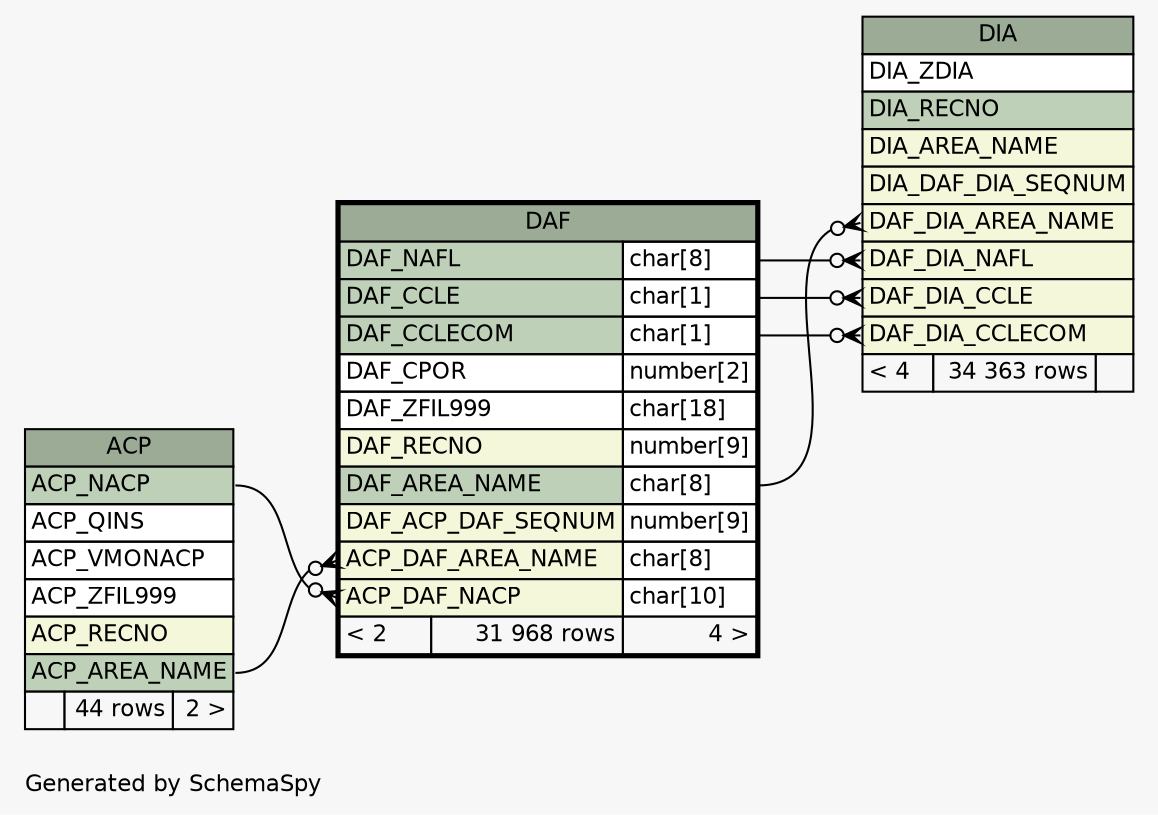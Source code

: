 // dot 2.38.0 on Windows 7 6.1
// SchemaSpy rev 590
digraph "oneDegreeRelationshipsDiagram" {
  graph [
    rankdir="RL"
    bgcolor="#f7f7f7"
    label="\nGenerated by SchemaSpy"
    labeljust="l"
    nodesep="0.18"
    ranksep="0.46"
    fontname="Helvetica"
    fontsize="11"
  ];
  node [
    fontname="Helvetica"
    fontsize="11"
    shape="plaintext"
  ];
  edge [
    arrowsize="0.8"
  ];
  "DAF":"ACP_DAF_AREA_NAME":w -> "ACP":"ACP_AREA_NAME":e [arrowhead=none dir=back arrowtail=crowodot];
  "DAF":"ACP_DAF_NACP":w -> "ACP":"ACP_NACP":e [arrowhead=none dir=back arrowtail=crowodot];
  "DIA":"DAF_DIA_AREA_NAME":w -> "DAF":"DAF_AREA_NAME.type":e [arrowhead=none dir=back arrowtail=crowodot];
  "DIA":"DAF_DIA_CCLE":w -> "DAF":"DAF_CCLE.type":e [arrowhead=none dir=back arrowtail=crowodot];
  "DIA":"DAF_DIA_CCLECOM":w -> "DAF":"DAF_CCLECOM.type":e [arrowhead=none dir=back arrowtail=crowodot];
  "DIA":"DAF_DIA_NAFL":w -> "DAF":"DAF_NAFL.type":e [arrowhead=none dir=back arrowtail=crowodot];
  "ACP" [
    label=<
    <TABLE BORDER="0" CELLBORDER="1" CELLSPACING="0" BGCOLOR="#ffffff">
      <TR><TD COLSPAN="3" BGCOLOR="#9bab96" ALIGN="CENTER">ACP</TD></TR>
      <TR><TD PORT="ACP_NACP" COLSPAN="3" BGCOLOR="#bed1b8" ALIGN="LEFT">ACP_NACP</TD></TR>
      <TR><TD PORT="ACP_QINS" COLSPAN="3" ALIGN="LEFT">ACP_QINS</TD></TR>
      <TR><TD PORT="ACP_VMONACP" COLSPAN="3" ALIGN="LEFT">ACP_VMONACP</TD></TR>
      <TR><TD PORT="ACP_ZFIL999" COLSPAN="3" ALIGN="LEFT">ACP_ZFIL999</TD></TR>
      <TR><TD PORT="ACP_RECNO" COLSPAN="3" BGCOLOR="#f4f7da" ALIGN="LEFT">ACP_RECNO</TD></TR>
      <TR><TD PORT="ACP_AREA_NAME" COLSPAN="3" BGCOLOR="#bed1b8" ALIGN="LEFT">ACP_AREA_NAME</TD></TR>
      <TR><TD ALIGN="LEFT" BGCOLOR="#f7f7f7">  </TD><TD ALIGN="RIGHT" BGCOLOR="#f7f7f7">44 rows</TD><TD ALIGN="RIGHT" BGCOLOR="#f7f7f7">2 &gt;</TD></TR>
    </TABLE>>
    URL="ACP.html"
    tooltip="ACP"
  ];
  "DAF" [
    label=<
    <TABLE BORDER="2" CELLBORDER="1" CELLSPACING="0" BGCOLOR="#ffffff">
      <TR><TD COLSPAN="3" BGCOLOR="#9bab96" ALIGN="CENTER">DAF</TD></TR>
      <TR><TD PORT="DAF_NAFL" COLSPAN="2" BGCOLOR="#bed1b8" ALIGN="LEFT">DAF_NAFL</TD><TD PORT="DAF_NAFL.type" ALIGN="LEFT">char[8]</TD></TR>
      <TR><TD PORT="DAF_CCLE" COLSPAN="2" BGCOLOR="#bed1b8" ALIGN="LEFT">DAF_CCLE</TD><TD PORT="DAF_CCLE.type" ALIGN="LEFT">char[1]</TD></TR>
      <TR><TD PORT="DAF_CCLECOM" COLSPAN="2" BGCOLOR="#bed1b8" ALIGN="LEFT">DAF_CCLECOM</TD><TD PORT="DAF_CCLECOM.type" ALIGN="LEFT">char[1]</TD></TR>
      <TR><TD PORT="DAF_CPOR" COLSPAN="2" ALIGN="LEFT">DAF_CPOR</TD><TD PORT="DAF_CPOR.type" ALIGN="LEFT">number[2]</TD></TR>
      <TR><TD PORT="DAF_ZFIL999" COLSPAN="2" ALIGN="LEFT">DAF_ZFIL999</TD><TD PORT="DAF_ZFIL999.type" ALIGN="LEFT">char[18]</TD></TR>
      <TR><TD PORT="DAF_RECNO" COLSPAN="2" BGCOLOR="#f4f7da" ALIGN="LEFT">DAF_RECNO</TD><TD PORT="DAF_RECNO.type" ALIGN="LEFT">number[9]</TD></TR>
      <TR><TD PORT="DAF_AREA_NAME" COLSPAN="2" BGCOLOR="#bed1b8" ALIGN="LEFT">DAF_AREA_NAME</TD><TD PORT="DAF_AREA_NAME.type" ALIGN="LEFT">char[8]</TD></TR>
      <TR><TD PORT="DAF_ACP_DAF_SEQNUM" COLSPAN="2" BGCOLOR="#f4f7da" ALIGN="LEFT">DAF_ACP_DAF_SEQNUM</TD><TD PORT="DAF_ACP_DAF_SEQNUM.type" ALIGN="LEFT">number[9]</TD></TR>
      <TR><TD PORT="ACP_DAF_AREA_NAME" COLSPAN="2" BGCOLOR="#f4f7da" ALIGN="LEFT">ACP_DAF_AREA_NAME</TD><TD PORT="ACP_DAF_AREA_NAME.type" ALIGN="LEFT">char[8]</TD></TR>
      <TR><TD PORT="ACP_DAF_NACP" COLSPAN="2" BGCOLOR="#f4f7da" ALIGN="LEFT">ACP_DAF_NACP</TD><TD PORT="ACP_DAF_NACP.type" ALIGN="LEFT">char[10]</TD></TR>
      <TR><TD ALIGN="LEFT" BGCOLOR="#f7f7f7">&lt; 2</TD><TD ALIGN="RIGHT" BGCOLOR="#f7f7f7">31 968 rows</TD><TD ALIGN="RIGHT" BGCOLOR="#f7f7f7">4 &gt;</TD></TR>
    </TABLE>>
    URL="DAF.html"
    tooltip="DAF"
  ];
  "DIA" [
    label=<
    <TABLE BORDER="0" CELLBORDER="1" CELLSPACING="0" BGCOLOR="#ffffff">
      <TR><TD COLSPAN="3" BGCOLOR="#9bab96" ALIGN="CENTER">DIA</TD></TR>
      <TR><TD PORT="DIA_ZDIA" COLSPAN="3" ALIGN="LEFT">DIA_ZDIA</TD></TR>
      <TR><TD PORT="DIA_RECNO" COLSPAN="3" BGCOLOR="#bed1b8" ALIGN="LEFT">DIA_RECNO</TD></TR>
      <TR><TD PORT="DIA_AREA_NAME" COLSPAN="3" BGCOLOR="#f4f7da" ALIGN="LEFT">DIA_AREA_NAME</TD></TR>
      <TR><TD PORT="DIA_DAF_DIA_SEQNUM" COLSPAN="3" BGCOLOR="#f4f7da" ALIGN="LEFT">DIA_DAF_DIA_SEQNUM</TD></TR>
      <TR><TD PORT="DAF_DIA_AREA_NAME" COLSPAN="3" BGCOLOR="#f4f7da" ALIGN="LEFT">DAF_DIA_AREA_NAME</TD></TR>
      <TR><TD PORT="DAF_DIA_NAFL" COLSPAN="3" BGCOLOR="#f4f7da" ALIGN="LEFT">DAF_DIA_NAFL</TD></TR>
      <TR><TD PORT="DAF_DIA_CCLE" COLSPAN="3" BGCOLOR="#f4f7da" ALIGN="LEFT">DAF_DIA_CCLE</TD></TR>
      <TR><TD PORT="DAF_DIA_CCLECOM" COLSPAN="3" BGCOLOR="#f4f7da" ALIGN="LEFT">DAF_DIA_CCLECOM</TD></TR>
      <TR><TD ALIGN="LEFT" BGCOLOR="#f7f7f7">&lt; 4</TD><TD ALIGN="RIGHT" BGCOLOR="#f7f7f7">34 363 rows</TD><TD ALIGN="RIGHT" BGCOLOR="#f7f7f7">  </TD></TR>
    </TABLE>>
    URL="DIA.html"
    tooltip="DIA"
  ];
}
